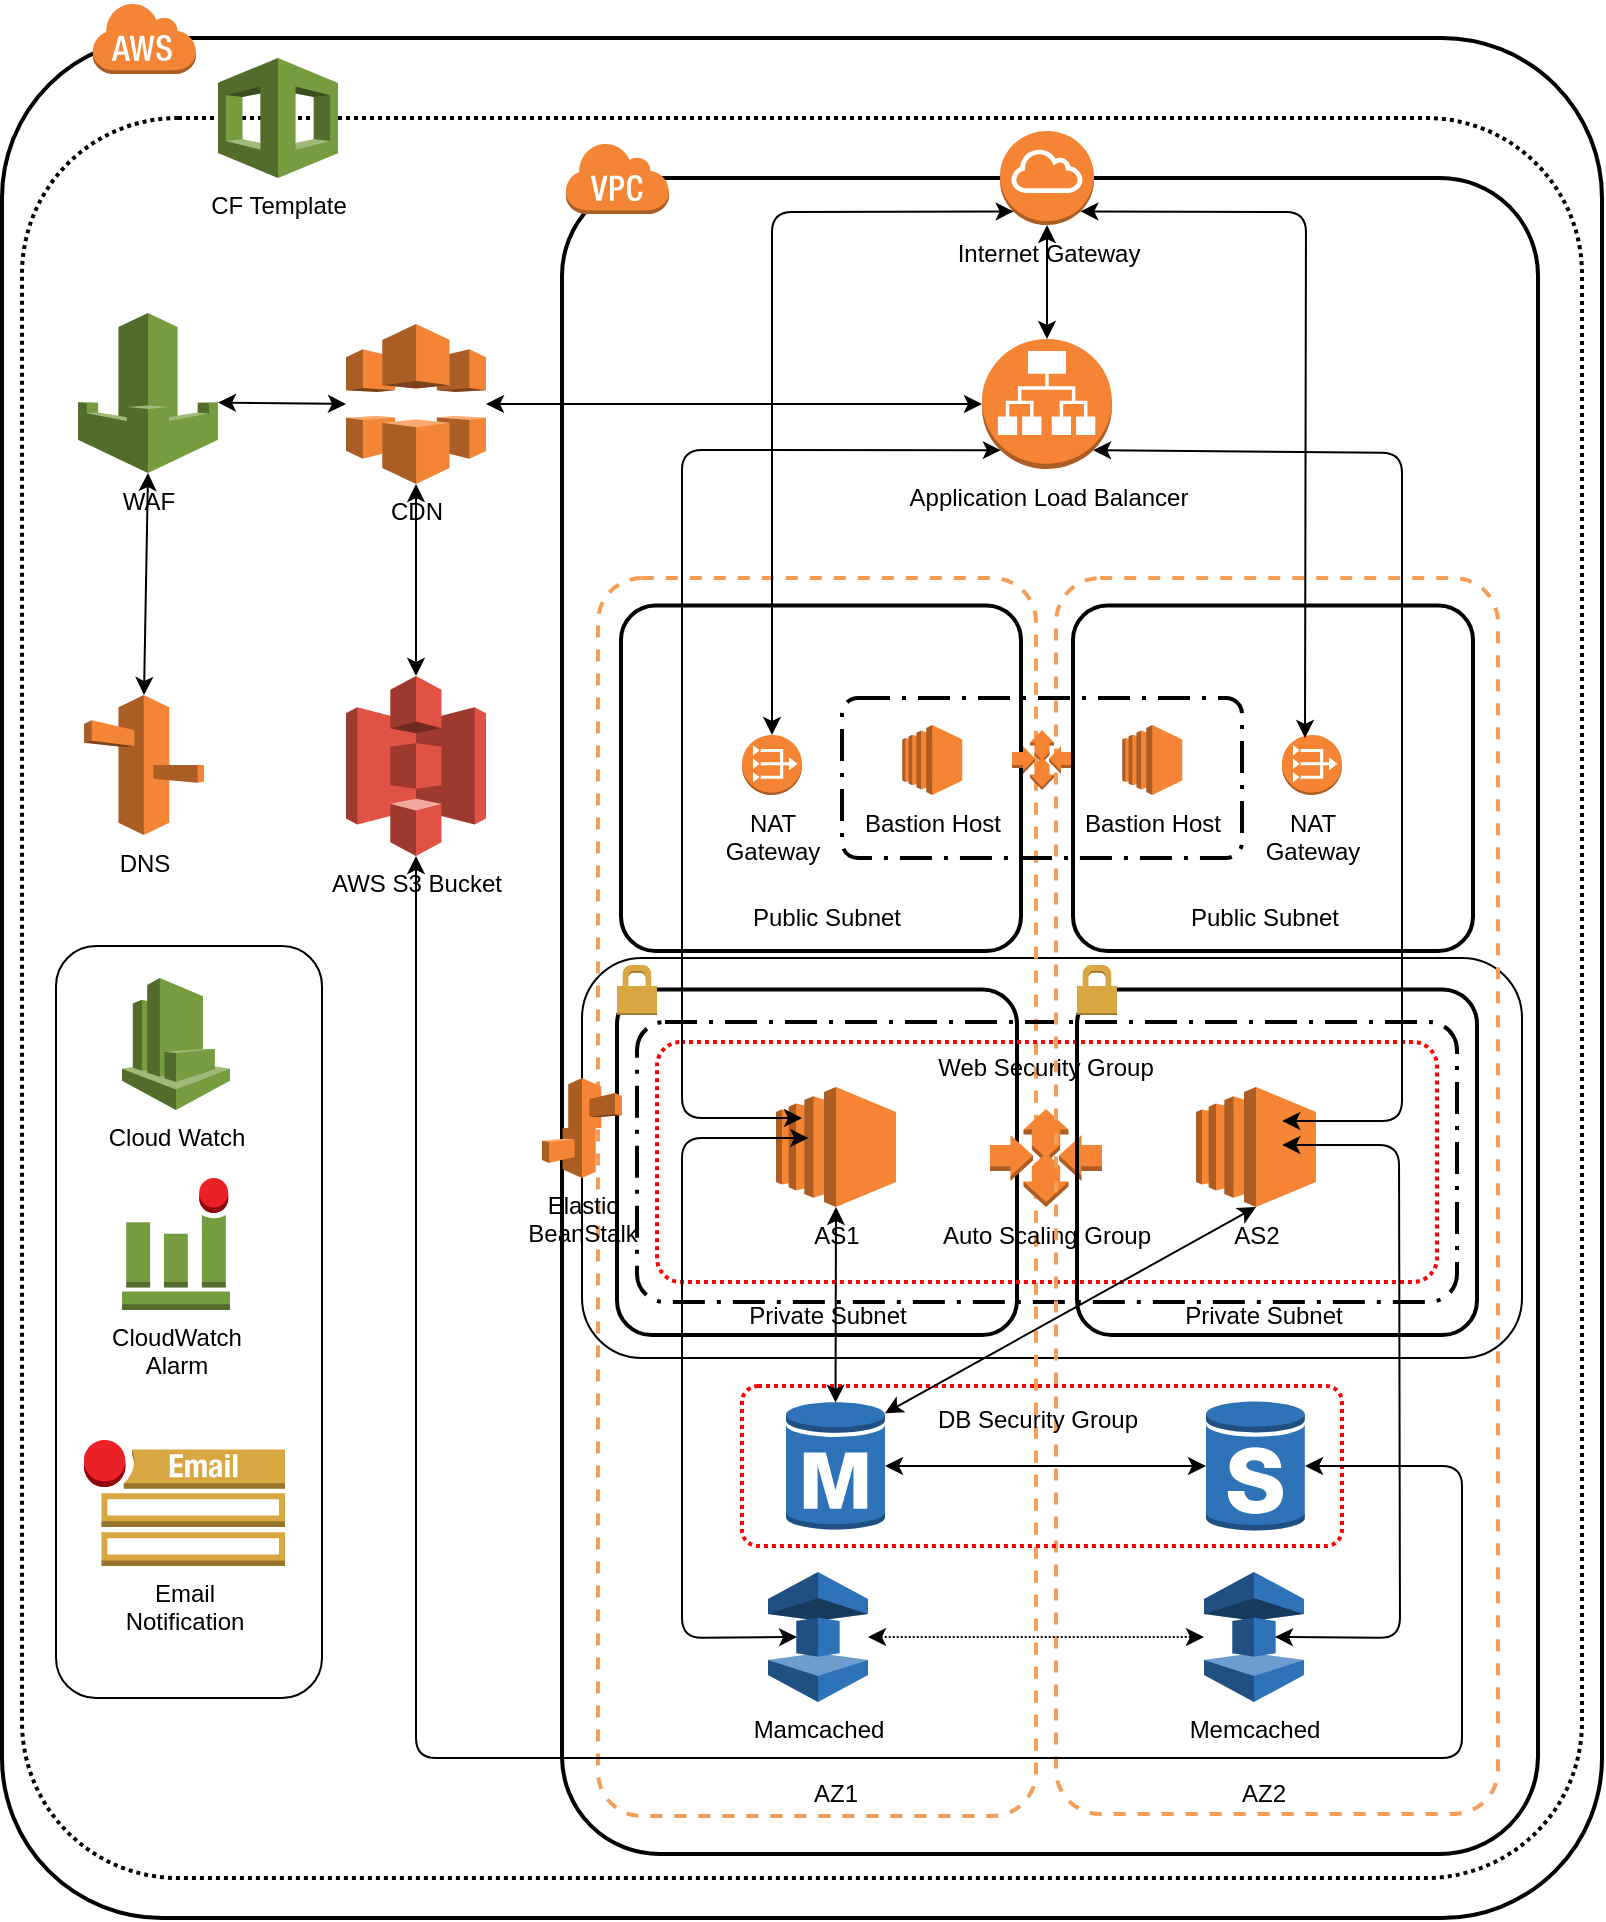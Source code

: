 <mxfile version="12.2.0" type="github" pages="1">
  <diagram id="5Zbl6CHWXgQttE_M9LcY" name="Initial Design">
    <mxGraphModel dx="1172" dy="657" grid="1" gridSize="10" guides="1" tooltips="1" connect="1" arrows="1" fold="1" page="1" pageScale="1" pageWidth="827" pageHeight="1169" math="0" shadow="0">
      <root>
        <mxCell id="0"/>
        <mxCell id="1" parent="0"/>
        <mxCell id="v7i4KfQ1upcqBoSOLqf6-4" value="" style="rounded=1;whiteSpace=wrap;html=1;glass=0;comic=0;fillColor=none;" vertex="1" parent="1">
          <mxGeometry x="300" y="640" width="470" height="200" as="geometry"/>
        </mxCell>
        <mxCell id="sBRferpNnGwIkUoQVEfU-28" value="" style="rounded=1;arcSize=10;dashed=0;strokeColor=#000000;fillColor=none;gradientColor=none;strokeWidth=2;dashPattern=1 1;" parent="1" vertex="1">
          <mxGeometry x="319.5" y="463.773" width="200" height="172.727" as="geometry"/>
        </mxCell>
        <mxCell id="9e1VEklYufHi8k3glotA-36" value="" style="rounded=1;arcSize=10;dashed=0;strokeColor=#000000;fillColor=none;gradientColor=none;strokeWidth=2;dashPattern=1 1;glass=0;comic=0;" parent="1" vertex="1">
          <mxGeometry x="10" y="180" width="800" height="940" as="geometry"/>
        </mxCell>
        <mxCell id="9e1VEklYufHi8k3glotA-30" value="" style="rounded=1;arcSize=10;dashed=0;strokeColor=#000000;fillColor=none;gradientColor=none;strokeWidth=2;dashPattern=1 1;" parent="1" vertex="1">
          <mxGeometry x="290" y="250" width="488" height="838" as="geometry"/>
        </mxCell>
        <mxCell id="57lxgci6vz3q_mzFb29b-6" value="" style="rounded=1;arcSize=10;dashed=1;strokeColor=#F59D56;fillColor=none;gradientColor=none;strokeWidth=2;" parent="1" vertex="1">
          <mxGeometry x="308" y="450" width="219" height="619" as="geometry"/>
        </mxCell>
        <mxCell id="9e1VEklYufHi8k3glotA-11" value="" style="group" parent="1" vertex="1" connectable="0">
          <mxGeometry x="317.5" y="638.5" width="420" height="190" as="geometry"/>
        </mxCell>
        <mxCell id="9e1VEklYufHi8k3glotA-7" value="" style="rounded=1;arcSize=10;dashed=0;strokeColor=#000000;fillColor=none;gradientColor=none;strokeWidth=2;dashPattern=1 1;" parent="9e1VEklYufHi8k3glotA-11" vertex="1">
          <mxGeometry y="17.273" width="200" height="172.727" as="geometry"/>
        </mxCell>
        <mxCell id="9e1VEklYufHi8k3glotA-19" value="Private Subnet" style="text;html=1;strokeColor=none;fillColor=none;align=center;verticalAlign=middle;whiteSpace=wrap;rounded=0;dashed=1;dashPattern=1 1;" parent="9e1VEklYufHi8k3glotA-11" vertex="1">
          <mxGeometry x="60" y="170" width="90" height="20" as="geometry"/>
        </mxCell>
        <mxCell id="9e1VEklYufHi8k3glotA-42" value="" style="dashed=0;html=1;shape=mxgraph.aws3.permissions;fillColor=#D9A741;gradientColor=none;dashed=0;dashPattern=1 1;" parent="9e1VEklYufHi8k3glotA-11" vertex="1">
          <mxGeometry y="5" width="20" height="25" as="geometry"/>
        </mxCell>
        <mxCell id="57lxgci6vz3q_mzFb29b-4" value="AS1" style="outlineConnect=0;dashed=0;verticalLabelPosition=bottom;verticalAlign=top;align=center;html=1;shape=mxgraph.aws3.ec2;fillColor=#F58534;gradientColor=none;" parent="9e1VEklYufHi8k3glotA-11" vertex="1">
          <mxGeometry x="79.5" y="66" width="60" height="60" as="geometry"/>
        </mxCell>
        <mxCell id="57lxgci6vz3q_mzFb29b-8" value="AS2" style="outlineConnect=0;dashed=0;verticalLabelPosition=bottom;verticalAlign=top;align=center;html=1;shape=mxgraph.aws3.ec2;fillColor=#F58534;gradientColor=none;" parent="9e1VEklYufHi8k3glotA-11" vertex="1">
          <mxGeometry x="289.5" y="66" width="60" height="60" as="geometry"/>
        </mxCell>
        <mxCell id="57lxgci6vz3q_mzFb29b-15" value="" style="rounded=1;arcSize=10;dashed=1;strokeColor=#000000;fillColor=none;gradientColor=none;dashPattern=8 3 1 3;strokeWidth=2;" parent="9e1VEklYufHi8k3glotA-11" vertex="1">
          <mxGeometry x="10" y="33.5" width="410" height="140" as="geometry"/>
        </mxCell>
        <mxCell id="57lxgci6vz3q_mzFb29b-11" value="" style="rounded=1;arcSize=10;dashed=1;strokeColor=#ff0000;fillColor=none;gradientColor=none;dashPattern=1 1;strokeWidth=2;" parent="9e1VEklYufHi8k3glotA-11" vertex="1">
          <mxGeometry x="20" y="43.5" width="390" height="120" as="geometry"/>
        </mxCell>
        <mxCell id="57lxgci6vz3q_mzFb29b-16" value="Auto Scaling Group" style="outlineConnect=0;dashed=0;verticalLabelPosition=bottom;verticalAlign=top;align=center;html=1;shape=mxgraph.aws3.auto_scaling;fillColor=#F58534;gradientColor=none;dashPattern=1 1;" parent="9e1VEklYufHi8k3glotA-11" vertex="1">
          <mxGeometry x="186.5" y="77" width="56" height="49" as="geometry"/>
        </mxCell>
        <mxCell id="57lxgci6vz3q_mzFb29b-12" value="Web Security Group" style="text;html=1;strokeColor=none;fillColor=none;align=center;verticalAlign=middle;whiteSpace=wrap;rounded=0;dashed=1;dashPattern=1 1;" parent="9e1VEklYufHi8k3glotA-11" vertex="1">
          <mxGeometry x="152.5" y="46" width="124" height="20" as="geometry"/>
        </mxCell>
        <mxCell id="57lxgci6vz3q_mzFb29b-9" value="" style="rounded=1;arcSize=10;dashed=1;strokeColor=#F59D56;fillColor=none;gradientColor=none;strokeWidth=2;" parent="1" vertex="1">
          <mxGeometry x="537" y="450" width="221" height="618" as="geometry"/>
        </mxCell>
        <mxCell id="9e1VEklYufHi8k3glotA-13" value="" style="rounded=1;arcSize=10;dashed=0;strokeColor=#000000;fillColor=none;gradientColor=none;strokeWidth=2;dashPattern=1 1;" parent="1" vertex="1">
          <mxGeometry x="547.5" y="655.773" width="200" height="172.727" as="geometry"/>
        </mxCell>
        <mxCell id="57lxgci6vz3q_mzFb29b-29" value="" style="rounded=1;arcSize=10;dashed=1;strokeColor=#ff0000;fillColor=none;gradientColor=none;strokeWidth=2;dashPattern=1 1;" parent="1" vertex="1">
          <mxGeometry x="380" y="854" width="300" height="80" as="geometry"/>
        </mxCell>
        <mxCell id="57lxgci6vz3q_mzFb29b-7" value="AZ1" style="text;html=1;strokeColor=none;fillColor=none;align=center;verticalAlign=middle;whiteSpace=wrap;rounded=0;dashed=1;" parent="1" vertex="1">
          <mxGeometry x="406.5" y="1048" width="40" height="20" as="geometry"/>
        </mxCell>
        <mxCell id="57lxgci6vz3q_mzFb29b-10" value="AZ2" style="text;html=1;strokeColor=none;fillColor=none;align=center;verticalAlign=middle;whiteSpace=wrap;rounded=0;dashed=1;" parent="1" vertex="1">
          <mxGeometry x="621" y="1048" width="40" height="20" as="geometry"/>
        </mxCell>
        <mxCell id="57lxgci6vz3q_mzFb29b-19" value="Application Load Balancer" style="outlineConnect=0;dashed=0;verticalLabelPosition=bottom;verticalAlign=top;align=center;html=1;shape=mxgraph.aws3.application_load_balancer;fillColor=#F58534;gradientColor=none;dashPattern=1 1;" parent="1" vertex="1">
          <mxGeometry x="500" y="330.5" width="65" height="65" as="geometry"/>
        </mxCell>
        <mxCell id="57lxgci6vz3q_mzFb29b-22" value="" style="outlineConnect=0;dashed=0;verticalLabelPosition=bottom;verticalAlign=top;align=center;html=1;shape=mxgraph.aws3.rds_db_instance;fillColor=#2E73B8;gradientColor=none;dashPattern=1 1;" parent="1" vertex="1">
          <mxGeometry x="402" y="861" width="49.5" height="66" as="geometry"/>
        </mxCell>
        <mxCell id="57lxgci6vz3q_mzFb29b-28" value="" style="outlineConnect=0;dashed=0;verticalLabelPosition=bottom;verticalAlign=top;align=center;html=1;shape=mxgraph.aws3.rds_db_instance_standby_multi_az;fillColor=#2E73B8;gradientColor=none;" parent="1" vertex="1">
          <mxGeometry x="612" y="861" width="49.5" height="66" as="geometry"/>
        </mxCell>
        <mxCell id="57lxgci6vz3q_mzFb29b-30" value="DB Security Group" style="text;html=1;strokeColor=none;fillColor=none;align=center;verticalAlign=middle;whiteSpace=wrap;rounded=0;dashed=1;dashPattern=1 1;" parent="1" vertex="1">
          <mxGeometry x="463.5" y="861" width="128" height="20" as="geometry"/>
        </mxCell>
        <mxCell id="57lxgci6vz3q_mzFb29b-32" value="" style="endArrow=classic;startArrow=classic;html=1;exitX=1;exitY=0.5;exitDx=0;exitDy=0;exitPerimeter=0;entryX=0;entryY=0.5;entryDx=0;entryDy=0;entryPerimeter=0;" parent="1" source="57lxgci6vz3q_mzFb29b-22" target="57lxgci6vz3q_mzFb29b-28" edge="1">
          <mxGeometry width="50" height="50" relative="1" as="geometry">
            <mxPoint x="517" y="1049" as="sourcePoint"/>
            <mxPoint x="567" y="999" as="targetPoint"/>
          </mxGeometry>
        </mxCell>
        <mxCell id="57lxgci6vz3q_mzFb29b-33" value="" style="endArrow=classic;startArrow=classic;html=1;entryX=0.5;entryY=1;entryDx=0;entryDy=0;entryPerimeter=0;exitX=0.5;exitY=0.02;exitDx=0;exitDy=0;exitPerimeter=0;" parent="1" source="57lxgci6vz3q_mzFb29b-22" target="57lxgci6vz3q_mzFb29b-4" edge="1">
          <mxGeometry width="50" height="50" relative="1" as="geometry">
            <mxPoint x="277" y="959" as="sourcePoint"/>
            <mxPoint x="327" y="909" as="targetPoint"/>
          </mxGeometry>
        </mxCell>
        <mxCell id="57lxgci6vz3q_mzFb29b-34" value="" style="endArrow=classic;startArrow=classic;html=1;entryX=0.5;entryY=1;entryDx=0;entryDy=0;entryPerimeter=0;exitX=1;exitY=0.1;exitDx=0;exitDy=0;exitPerimeter=0;" parent="1" source="57lxgci6vz3q_mzFb29b-22" target="57lxgci6vz3q_mzFb29b-8" edge="1">
          <mxGeometry width="50" height="50" relative="1" as="geometry">
            <mxPoint x="227" y="989" as="sourcePoint"/>
            <mxPoint x="277" y="939" as="targetPoint"/>
          </mxGeometry>
        </mxCell>
        <mxCell id="57lxgci6vz3q_mzFb29b-35" value="CDN" style="outlineConnect=0;dashed=0;verticalLabelPosition=bottom;verticalAlign=top;align=center;html=1;shape=mxgraph.aws3.cloudfront;fillColor=#F58536;gradientColor=none;dashPattern=1 1;" parent="1" vertex="1">
          <mxGeometry x="182" y="323" width="70" height="80" as="geometry"/>
        </mxCell>
        <mxCell id="57lxgci6vz3q_mzFb29b-36" value="DNS" style="outlineConnect=0;dashed=0;verticalLabelPosition=bottom;verticalAlign=top;align=center;html=1;shape=mxgraph.aws3.route_53;fillColor=#F58536;gradientColor=none;dashPattern=1 1;" parent="1" vertex="1">
          <mxGeometry x="51" y="508.5" width="60" height="70" as="geometry"/>
        </mxCell>
        <mxCell id="57lxgci6vz3q_mzFb29b-38" value="AWS S3 Bucket" style="outlineConnect=0;dashed=0;verticalLabelPosition=bottom;verticalAlign=top;align=center;html=1;shape=mxgraph.aws3.s3;fillColor=#E05243;gradientColor=none;dashPattern=1 1;" parent="1" vertex="1">
          <mxGeometry x="182" y="499" width="70" height="90" as="geometry"/>
        </mxCell>
        <mxCell id="57lxgci6vz3q_mzFb29b-39" value="" style="endArrow=classic;startArrow=classic;html=1;entryX=0.5;entryY=1;entryDx=0;entryDy=0;entryPerimeter=0;exitX=0.5;exitY=0;exitDx=0;exitDy=0;exitPerimeter=0;" parent="1" source="57lxgci6vz3q_mzFb29b-38" target="57lxgci6vz3q_mzFb29b-35" edge="1">
          <mxGeometry width="50" height="50" relative="1" as="geometry">
            <mxPoint x="42" y="806" as="sourcePoint"/>
            <mxPoint x="92" y="756" as="targetPoint"/>
          </mxGeometry>
        </mxCell>
        <mxCell id="57lxgci6vz3q_mzFb29b-41" value="" style="endArrow=classic;startArrow=classic;html=1;exitX=1;exitY=0.5;exitDx=0;exitDy=0;exitPerimeter=0;entryX=0;entryY=0.5;entryDx=0;entryDy=0;entryPerimeter=0;" parent="1" source="57lxgci6vz3q_mzFb29b-35" target="57lxgci6vz3q_mzFb29b-19" edge="1">
          <mxGeometry width="50" height="50" relative="1" as="geometry">
            <mxPoint x="272" y="593" as="sourcePoint"/>
            <mxPoint x="322" y="543" as="targetPoint"/>
          </mxGeometry>
        </mxCell>
        <mxCell id="57lxgci6vz3q_mzFb29b-45" value="" style="dashed=0;html=1;shape=mxgraph.aws3.virtual_private_cloud;fillColor=#F58536;gradientColor=none;dashed=0;dashPattern=1 1;" parent="1" vertex="1">
          <mxGeometry x="291.5" y="232" width="52" height="36" as="geometry"/>
        </mxCell>
        <mxCell id="57lxgci6vz3q_mzFb29b-46" value="WAF" style="outlineConnect=0;dashed=0;verticalLabelPosition=bottom;verticalAlign=top;align=center;html=1;shape=mxgraph.aws3.waf;fillColor=#759C3E;gradientColor=none;dashPattern=1 1;" parent="1" vertex="1">
          <mxGeometry x="48" y="317.5" width="70" height="80" as="geometry"/>
        </mxCell>
        <mxCell id="57lxgci6vz3q_mzFb29b-47" value="" style="endArrow=classic;startArrow=classic;html=1;entryX=1;entryY=0.56;entryDx=0;entryDy=0;entryPerimeter=0;exitX=0;exitY=0.5;exitDx=0;exitDy=0;exitPerimeter=0;" parent="1" source="57lxgci6vz3q_mzFb29b-35" target="57lxgci6vz3q_mzFb29b-46" edge="1">
          <mxGeometry width="50" height="50" relative="1" as="geometry">
            <mxPoint x="-42" y="663" as="sourcePoint"/>
            <mxPoint x="8" y="613" as="targetPoint"/>
          </mxGeometry>
        </mxCell>
        <mxCell id="57lxgci6vz3q_mzFb29b-48" value="" style="endArrow=classic;startArrow=classic;html=1;entryX=0.5;entryY=1;entryDx=0;entryDy=0;entryPerimeter=0;exitX=0.5;exitY=0;exitDx=0;exitDy=0;exitPerimeter=0;" parent="1" source="57lxgci6vz3q_mzFb29b-36" target="57lxgci6vz3q_mzFb29b-46" edge="1">
          <mxGeometry width="50" height="50" relative="1" as="geometry">
            <mxPoint x="58" y="733" as="sourcePoint"/>
            <mxPoint x="108" y="683" as="targetPoint"/>
          </mxGeometry>
        </mxCell>
        <mxCell id="57lxgci6vz3q_mzFb29b-49" value="Internet Gateway" style="outlineConnect=0;dashed=0;verticalLabelPosition=bottom;verticalAlign=top;align=center;html=1;shape=mxgraph.aws3.internet_gateway;fillColor=#F58534;gradientColor=none;dashPattern=1 1;" parent="1" vertex="1">
          <mxGeometry x="509" y="226.5" width="47" height="47" as="geometry"/>
        </mxCell>
        <mxCell id="57lxgci6vz3q_mzFb29b-50" value="" style="endArrow=classic;startArrow=classic;html=1;exitX=0.5;exitY=0;exitDx=0;exitDy=0;exitPerimeter=0;entryX=0.5;entryY=1;entryDx=0;entryDy=0;entryPerimeter=0;" parent="1" source="57lxgci6vz3q_mzFb29b-19" target="57lxgci6vz3q_mzFb29b-49" edge="1">
          <mxGeometry width="50" height="50" relative="1" as="geometry">
            <mxPoint x="538" y="586" as="sourcePoint"/>
            <mxPoint x="588" y="536" as="targetPoint"/>
          </mxGeometry>
        </mxCell>
        <mxCell id="9e1VEklYufHi8k3glotA-20" value="Private Subnet" style="text;html=1;strokeColor=none;fillColor=none;align=center;verticalAlign=middle;whiteSpace=wrap;rounded=0;dashed=1;dashPattern=1 1;" parent="1" vertex="1">
          <mxGeometry x="596" y="808.5" width="90" height="20" as="geometry"/>
        </mxCell>
        <mxCell id="9e1VEklYufHi8k3glotA-41" value="" style="dashed=0;html=1;shape=mxgraph.aws3.permissions;fillColor=#D9A741;gradientColor=none;dashed=0;dashPattern=1 1;" parent="1" vertex="1">
          <mxGeometry x="547.5" y="643.5" width="20" height="25" as="geometry"/>
        </mxCell>
        <mxCell id="9e1VEklYufHi8k3glotA-37" value="" style="dashed=0;html=1;shape=mxgraph.aws3.cloud;fillColor=#F58536;gradientColor=none;dashed=0;dashPattern=1 1;" parent="1" vertex="1">
          <mxGeometry x="55" y="162" width="52" height="36" as="geometry"/>
        </mxCell>
        <mxCell id="sBRferpNnGwIkUoQVEfU-11" value="Mamcached" style="outlineConnect=0;dashed=0;verticalLabelPosition=bottom;verticalAlign=top;align=center;html=1;shape=mxgraph.aws3.elasticache;fillColor=#2E73B8;gradientColor=none;" parent="1" vertex="1">
          <mxGeometry x="393" y="947" width="50" height="65" as="geometry"/>
        </mxCell>
        <mxCell id="sBRferpNnGwIkUoQVEfU-12" value="" style="group" parent="1" vertex="1" connectable="0">
          <mxGeometry x="319.5" y="448.5" width="426" height="190" as="geometry"/>
        </mxCell>
        <mxCell id="sBRferpNnGwIkUoQVEfU-3" value="Public Subnet" style="text;html=1;strokeColor=none;fillColor=none;align=center;verticalAlign=middle;whiteSpace=wrap;rounded=0;dashed=1;dashPattern=1 1;" parent="sBRferpNnGwIkUoQVEfU-12" vertex="1">
          <mxGeometry x="50.5" y="161.5" width="105" height="20" as="geometry"/>
        </mxCell>
        <mxCell id="sBRferpNnGwIkUoQVEfU-9" value="NAT &lt;br&gt;Gateway" style="outlineConnect=0;dashed=0;verticalLabelPosition=bottom;verticalAlign=top;align=center;html=1;shape=mxgraph.aws3.vpc_nat_gateway;fillColor=#F58534;gradientColor=none;" parent="sBRferpNnGwIkUoQVEfU-12" vertex="1">
          <mxGeometry x="60.5" y="80" width="30" height="30" as="geometry"/>
        </mxCell>
        <mxCell id="sBRferpNnGwIkUoQVEfU-10" value="Bastion Host" style="outlineConnect=0;dashed=0;verticalLabelPosition=bottom;verticalAlign=top;align=center;html=1;shape=mxgraph.aws3.ec2;fillColor=#F58534;gradientColor=none;" parent="sBRferpNnGwIkUoQVEfU-12" vertex="1">
          <mxGeometry x="250.634" y="75" width="30" height="35" as="geometry"/>
        </mxCell>
        <mxCell id="sBRferpNnGwIkUoQVEfU-21" value="" style="endArrow=classic;startArrow=classic;html=1;entryX=0.855;entryY=0.855;entryDx=0;entryDy=0;entryPerimeter=0;exitX=0.513;exitY=0.421;exitDx=0;exitDy=0;exitPerimeter=0;" parent="sBRferpNnGwIkUoQVEfU-12" target="57lxgci6vz3q_mzFb29b-19" edge="1">
          <mxGeometry width="50" height="50" relative="1" as="geometry">
            <mxPoint x="330.6" y="272.991" as="sourcePoint"/>
            <mxPoint x="549.925" y="-60.925" as="targetPoint"/>
            <Array as="points">
              <mxPoint x="390.5" y="273"/>
              <mxPoint x="390.5" y="-61"/>
            </Array>
          </mxGeometry>
        </mxCell>
        <mxCell id="sBRferpNnGwIkUoQVEfU-23" value="Bastion Host" style="outlineConnect=0;dashed=0;verticalLabelPosition=bottom;verticalAlign=top;align=center;html=1;shape=mxgraph.aws3.ec2;fillColor=#F58534;gradientColor=none;" parent="sBRferpNnGwIkUoQVEfU-12" vertex="1">
          <mxGeometry x="140.634" y="75" width="30" height="35" as="geometry"/>
        </mxCell>
        <mxCell id="sBRferpNnGwIkUoQVEfU-24" value="NAT&lt;br&gt;Gateway" style="outlineConnect=0;dashed=0;verticalLabelPosition=bottom;verticalAlign=top;align=center;html=1;shape=mxgraph.aws3.vpc_nat_gateway;fillColor=#F58534;gradientColor=none;" parent="sBRferpNnGwIkUoQVEfU-12" vertex="1">
          <mxGeometry x="330.5" y="80" width="30" height="30" as="geometry"/>
        </mxCell>
        <mxCell id="sBRferpNnGwIkUoQVEfU-25" value="" style="outlineConnect=0;dashed=0;verticalLabelPosition=bottom;verticalAlign=top;align=center;html=1;shape=mxgraph.aws3.auto_scaling;fillColor=#F58534;gradientColor=none;dashPattern=1 1;" parent="sBRferpNnGwIkUoQVEfU-12" vertex="1">
          <mxGeometry x="195.5" y="77.5" width="30" height="30" as="geometry"/>
        </mxCell>
        <mxCell id="sBRferpNnGwIkUoQVEfU-14" value="Memcached" style="outlineConnect=0;dashed=0;verticalLabelPosition=bottom;verticalAlign=top;align=center;html=1;shape=mxgraph.aws3.elasticache;fillColor=#2E73B8;gradientColor=none;" parent="1" vertex="1">
          <mxGeometry x="611" y="947" width="50" height="65" as="geometry"/>
        </mxCell>
        <mxCell id="sBRferpNnGwIkUoQVEfU-15" value="" style="endArrow=classic;startArrow=classic;html=1;dashed=1;dashPattern=1 1;" parent="1" source="sBRferpNnGwIkUoQVEfU-11" target="sBRferpNnGwIkUoQVEfU-14" edge="1">
          <mxGeometry width="50" height="50" relative="1" as="geometry">
            <mxPoint x="480" y="1010" as="sourcePoint"/>
            <mxPoint x="530" y="960" as="targetPoint"/>
          </mxGeometry>
        </mxCell>
        <mxCell id="sBRferpNnGwIkUoQVEfU-17" value="" style="endArrow=classic;startArrow=classic;html=1;entryX=0.29;entryY=0.5;entryDx=0;entryDy=0;entryPerimeter=0;exitX=0.194;exitY=0.4;exitDx=0;exitDy=0;exitPerimeter=0;" parent="1" source="57lxgci6vz3q_mzFb29b-11" target="sBRferpNnGwIkUoQVEfU-11" edge="1">
          <mxGeometry width="50" height="50" relative="1" as="geometry">
            <mxPoint x="330" y="1020" as="sourcePoint"/>
            <mxPoint x="380" y="970" as="targetPoint"/>
            <Array as="points">
              <mxPoint x="350" y="730"/>
              <mxPoint x="350" y="980"/>
            </Array>
          </mxGeometry>
        </mxCell>
        <mxCell id="sBRferpNnGwIkUoQVEfU-18" value="" style="endArrow=classic;startArrow=classic;html=1;entryX=0.71;entryY=0.5;entryDx=0;entryDy=0;entryPerimeter=0;exitX=0.513;exitY=0.45;exitDx=0;exitDy=0;exitPerimeter=0;" parent="1" source="9e1VEklYufHi8k3glotA-13" target="sBRferpNnGwIkUoQVEfU-14" edge="1">
          <mxGeometry width="50" height="50" relative="1" as="geometry">
            <mxPoint x="766.11" y="733.428" as="sourcePoint"/>
            <mxPoint x="766" y="983" as="targetPoint"/>
            <Array as="points">
              <mxPoint x="708.5" y="733.5"/>
              <mxPoint x="709" y="980"/>
            </Array>
          </mxGeometry>
        </mxCell>
        <mxCell id="sBRferpNnGwIkUoQVEfU-19" value="" style="endArrow=classic;startArrow=classic;html=1;entryX=1;entryY=0.5;entryDx=0;entryDy=0;entryPerimeter=0;exitX=0.5;exitY=1;exitDx=0;exitDy=0;exitPerimeter=0;" parent="1" source="57lxgci6vz3q_mzFb29b-38" target="57lxgci6vz3q_mzFb29b-28" edge="1">
          <mxGeometry width="50" height="50" relative="1" as="geometry">
            <mxPoint x="150" y="840" as="sourcePoint"/>
            <mxPoint x="200" y="790" as="targetPoint"/>
            <Array as="points">
              <mxPoint x="217" y="1040"/>
              <mxPoint x="740" y="1040"/>
              <mxPoint x="740" y="894"/>
            </Array>
          </mxGeometry>
        </mxCell>
        <mxCell id="sBRferpNnGwIkUoQVEfU-20" value="" style="endArrow=classic;startArrow=classic;html=1;entryX=0.145;entryY=0.855;entryDx=0;entryDy=0;entryPerimeter=0;exitX=0.186;exitY=0.317;exitDx=0;exitDy=0;exitPerimeter=0;" parent="1" source="57lxgci6vz3q_mzFb29b-11" target="57lxgci6vz3q_mzFb29b-19" edge="1">
          <mxGeometry width="50" height="50" relative="1" as="geometry">
            <mxPoint x="400" y="730" as="sourcePoint"/>
            <mxPoint x="420" y="380" as="targetPoint"/>
            <Array as="points">
              <mxPoint x="350" y="720"/>
              <mxPoint x="350" y="386"/>
            </Array>
          </mxGeometry>
        </mxCell>
        <mxCell id="sBRferpNnGwIkUoQVEfU-22" value="" style="endArrow=classic;startArrow=classic;html=1;exitX=0.5;exitY=0;exitDx=0;exitDy=0;exitPerimeter=0;entryX=0.145;entryY=0.855;entryDx=0;entryDy=0;entryPerimeter=0;" parent="1" source="sBRferpNnGwIkUoQVEfU-9" target="57lxgci6vz3q_mzFb29b-49" edge="1">
          <mxGeometry width="50" height="50" relative="1" as="geometry">
            <mxPoint x="400" y="450" as="sourcePoint"/>
            <mxPoint x="450" y="400" as="targetPoint"/>
            <Array as="points">
              <mxPoint x="395" y="267"/>
            </Array>
          </mxGeometry>
        </mxCell>
        <mxCell id="sBRferpNnGwIkUoQVEfU-26" value="" style="rounded=1;arcSize=10;dashed=1;strokeColor=#000000;fillColor=none;gradientColor=none;dashPattern=8 3 1 3;strokeWidth=2;" parent="1" vertex="1">
          <mxGeometry x="430" y="510" width="200" height="80" as="geometry"/>
        </mxCell>
        <mxCell id="sBRferpNnGwIkUoQVEfU-27" value="" style="endArrow=classic;startArrow=classic;html=1;exitX=0.5;exitY=0;exitDx=0;exitDy=0;exitPerimeter=0;entryX=0.855;entryY=0.855;entryDx=0;entryDy=0;entryPerimeter=0;" parent="1" target="57lxgci6vz3q_mzFb29b-49" edge="1">
          <mxGeometry width="50" height="50" relative="1" as="geometry">
            <mxPoint x="661.5" y="530" as="sourcePoint"/>
            <mxPoint x="782.315" y="268.185" as="targetPoint"/>
            <Array as="points">
              <mxPoint x="662" y="267"/>
            </Array>
          </mxGeometry>
        </mxCell>
        <mxCell id="sBRferpNnGwIkUoQVEfU-29" value="" style="rounded=1;arcSize=10;dashed=0;strokeColor=#000000;fillColor=none;gradientColor=none;strokeWidth=2;dashPattern=1 1;" parent="1" vertex="1">
          <mxGeometry x="545.5" y="463.773" width="200" height="172.727" as="geometry"/>
        </mxCell>
        <mxCell id="sBRferpNnGwIkUoQVEfU-30" value="Public Subnet" style="text;html=1;strokeColor=none;fillColor=none;align=center;verticalAlign=middle;whiteSpace=wrap;rounded=0;dashed=1;dashPattern=1 1;" parent="1" vertex="1">
          <mxGeometry x="588.5" y="610" width="105" height="20" as="geometry"/>
        </mxCell>
        <mxCell id="v7i4KfQ1upcqBoSOLqf6-1" value="" style="rounded=1;arcSize=10;dashed=1;strokeColor=#000000;fillColor=none;gradientColor=none;dashPattern=1 1;strokeWidth=2;glass=0;comic=0;" vertex="1" parent="1">
          <mxGeometry x="20" y="220" width="780" height="880" as="geometry"/>
        </mxCell>
        <mxCell id="v7i4KfQ1upcqBoSOLqf6-3" value="Elastic&lt;br&gt;BeanStalk" style="outlineConnect=0;dashed=0;verticalLabelPosition=bottom;verticalAlign=top;align=center;html=1;shape=mxgraph.aws3.elastic_beanstalk;fillColor=#F58534;gradientColor=none;rounded=1;glass=0;comic=0;" vertex="1" parent="1">
          <mxGeometry x="280" y="700" width="40" height="50" as="geometry"/>
        </mxCell>
        <mxCell id="v7i4KfQ1upcqBoSOLqf6-5" value="CloudWatch&lt;br&gt;Alarm" style="outlineConnect=0;dashed=0;verticalLabelPosition=bottom;verticalAlign=top;align=center;html=1;shape=mxgraph.aws3.alarm;fillColor=#759C3E;gradientColor=none;rounded=1;glass=0;comic=0;" vertex="1" parent="1">
          <mxGeometry x="70" y="750" width="54" height="66" as="geometry"/>
        </mxCell>
        <mxCell id="v7i4KfQ1upcqBoSOLqf6-6" value="CF Template" style="outlineConnect=0;dashed=0;verticalLabelPosition=bottom;verticalAlign=top;align=center;html=1;shape=mxgraph.aws3.cloudformation;fillColor=#759C3E;gradientColor=none;rounded=1;glass=0;comic=0;" vertex="1" parent="1">
          <mxGeometry x="118" y="190" width="60" height="60" as="geometry"/>
        </mxCell>
        <mxCell id="v7i4KfQ1upcqBoSOLqf6-7" value="Cloud Watch" style="outlineConnect=0;dashed=0;verticalLabelPosition=bottom;verticalAlign=top;align=center;html=1;shape=mxgraph.aws3.cloudwatch;fillColor=#759C3E;gradientColor=none;rounded=1;glass=0;comic=0;" vertex="1" parent="1">
          <mxGeometry x="70" y="650" width="54" height="66" as="geometry"/>
        </mxCell>
        <mxCell id="v7i4KfQ1upcqBoSOLqf6-8" value="Email&lt;br&gt;Notification" style="outlineConnect=0;dashed=0;verticalLabelPosition=bottom;verticalAlign=top;align=center;html=1;shape=mxgraph.aws3.email_notification;fillColor=#D9A741;gradientColor=none;rounded=1;glass=0;comic=0;" vertex="1" parent="1">
          <mxGeometry x="51" y="881" width="100.5" height="63" as="geometry"/>
        </mxCell>
        <mxCell id="v7i4KfQ1upcqBoSOLqf6-9" value="" style="rounded=1;whiteSpace=wrap;html=1;glass=0;comic=0;fillColor=none;" vertex="1" parent="1">
          <mxGeometry x="37" y="634" width="133" height="376" as="geometry"/>
        </mxCell>
      </root>
    </mxGraphModel>
  </diagram>
</mxfile>
